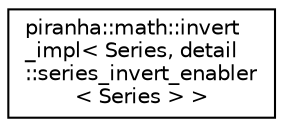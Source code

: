 digraph "Graphical Class Hierarchy"
{
  edge [fontname="Helvetica",fontsize="10",labelfontname="Helvetica",labelfontsize="10"];
  node [fontname="Helvetica",fontsize="10",shape=record];
  rankdir="LR";
  Node0 [label="piranha::math::invert\l_impl\< Series, detail\l::series_invert_enabler\l\< Series \> \>",height=0.2,width=0.4,color="black", fillcolor="white", style="filled",URL="$structpiranha_1_1math_1_1invert__impl_3_01_series_00_01detail_1_1series__invert__enabler_3_01_series_01_4_01_4.html",tooltip="Specialisation of the piranha::math::invert() functor for piranha::series. "];
}
